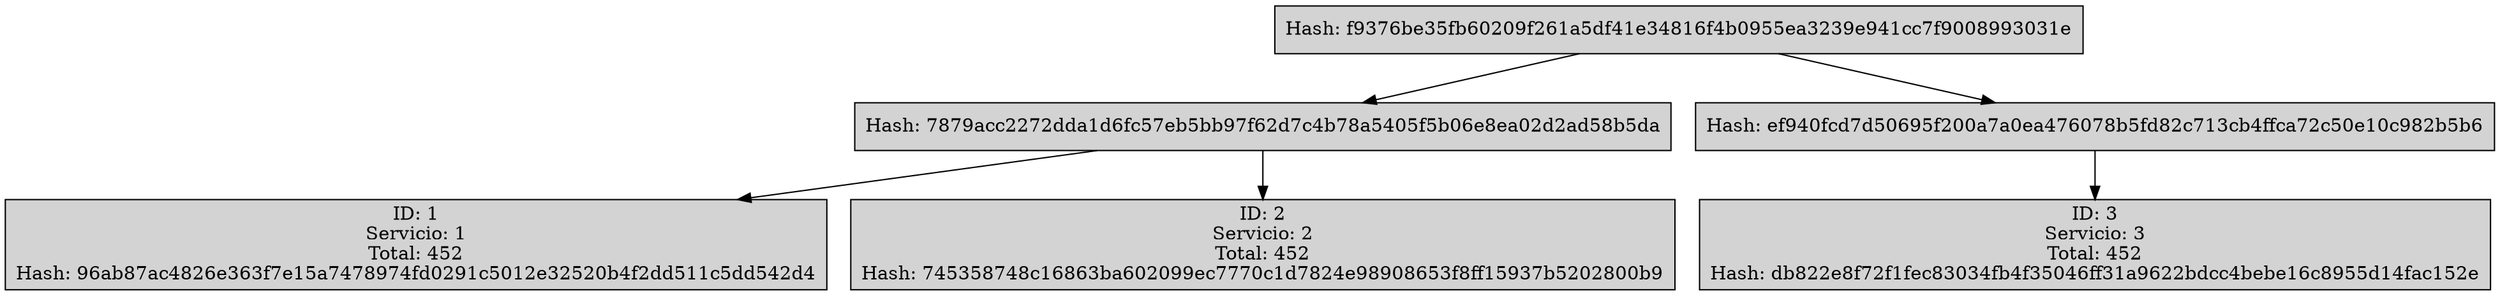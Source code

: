digraph G {
node [shape=record, style=filled, fillcolor=lightgray];
  node5894079 [label="Hash: f9376be35fb60209f261a5df41e34816f4b0955ea3239e941cc7f9008993031e"];
  node5894079 -> node53046711;
  node53046711 [label="Hash: 7879acc2272dda1d6fc57eb5bb97f62d7c4b78a5405f5b06e8ea02d2ad58b5da"];
  node53046711 -> node7658356;
  node7658356 [label="ID: 1\nServicio: 1\nTotal: 452\nHash: 96ab87ac4826e363f7e15a7478974fd0291c5012e32520b4f2dd511c5dd542d4"];
  node53046711 -> node1816341;
  node1816341 [label="ID: 2\nServicio: 2\nTotal: 452\nHash: 745358748c16863ba602099ec7770c1d7824e98908653f8ff15937b5202800b9"];
  node5894079 -> node16347077;
  node16347077 [label="Hash: ef940fcd7d50695f200a7a0ea476078b5fd82c713cb4ffca72c50e10c982b5b6"];
  node16347077 -> node12905972;
  node12905972 [label="ID: 3\nServicio: 3\nTotal: 452\nHash: db822e8f72f1fec83034fb4f35046ff31a9622bdcc4bebe16c8955d14fac152e"];
}
